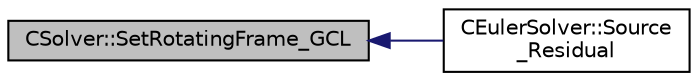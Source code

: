 digraph "CSolver::SetRotatingFrame_GCL"
{
  edge [fontname="Helvetica",fontsize="10",labelfontname="Helvetica",labelfontsize="10"];
  node [fontname="Helvetica",fontsize="10",shape=record];
  rankdir="LR";
  Node4860 [label="CSolver::SetRotatingFrame_GCL",height=0.2,width=0.4,color="black", fillcolor="grey75", style="filled", fontcolor="black"];
  Node4860 -> Node4861 [dir="back",color="midnightblue",fontsize="10",style="solid",fontname="Helvetica"];
  Node4861 [label="CEulerSolver::Source\l_Residual",height=0.2,width=0.4,color="black", fillcolor="white", style="filled",URL="$class_c_euler_solver.html#ae3c06e120f438249757199a3aa9d7c0b",tooltip="Source term integration. "];
}
